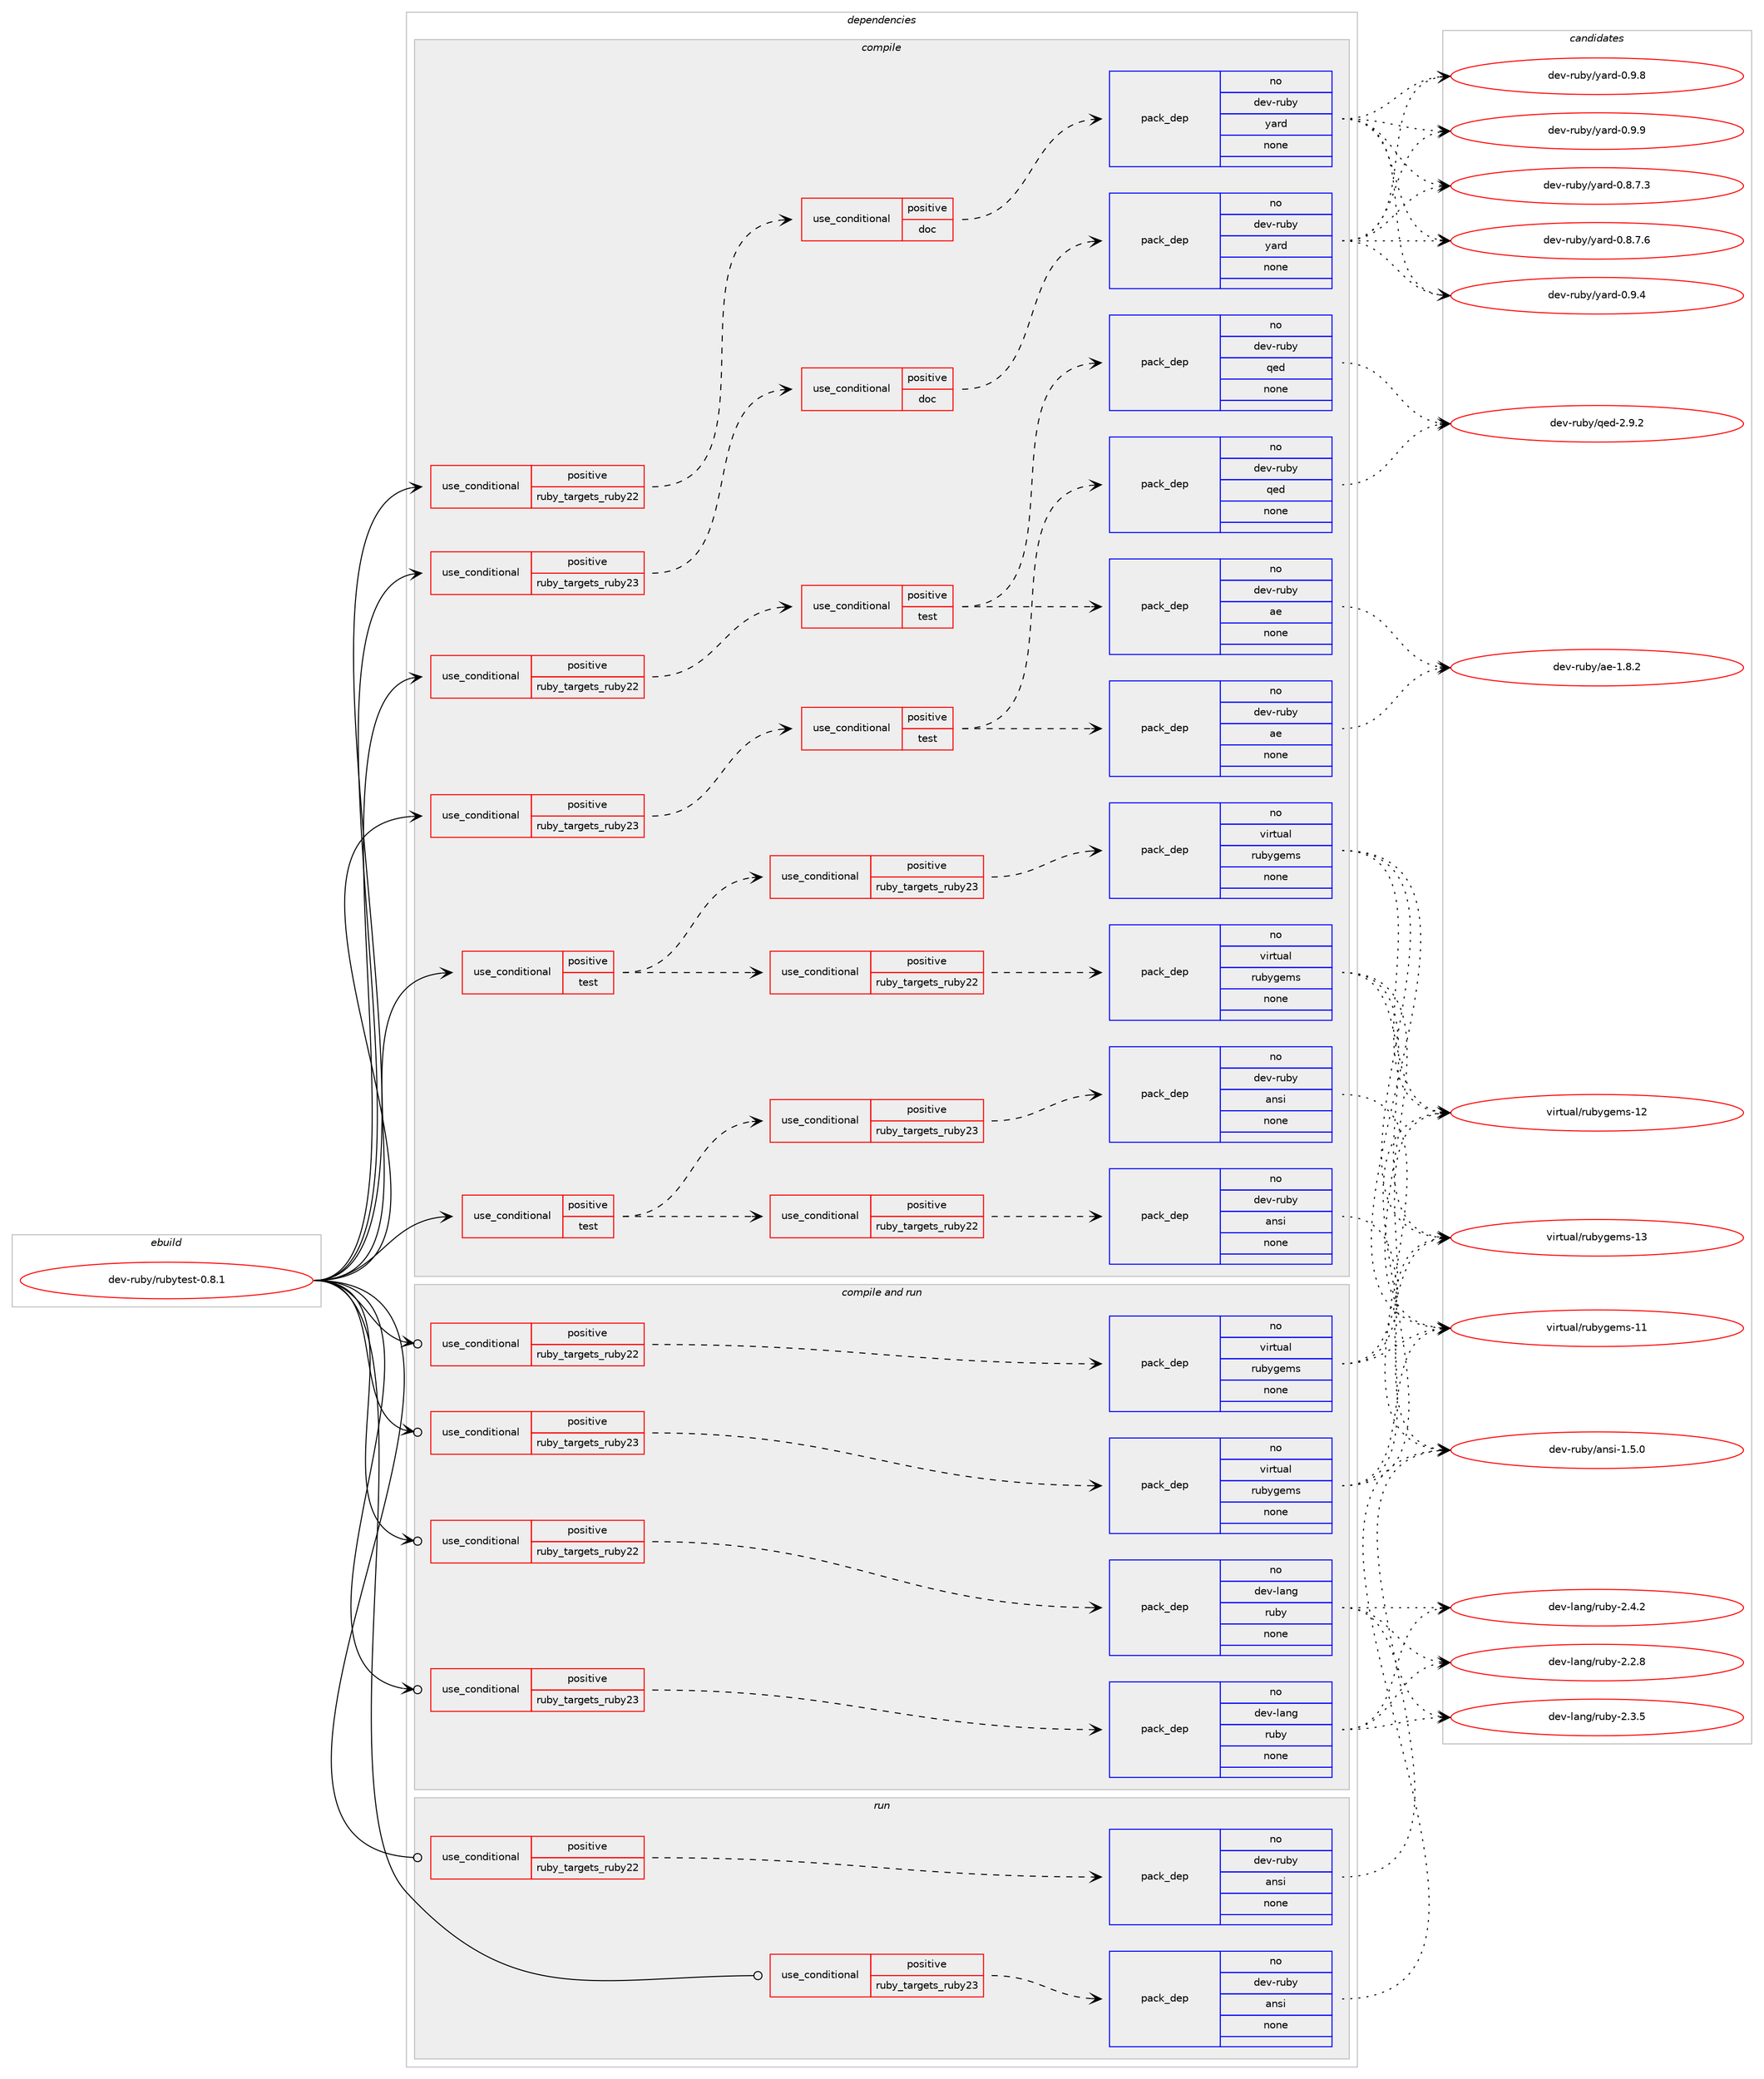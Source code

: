 digraph prolog {

# *************
# Graph options
# *************

newrank=true;
concentrate=true;
compound=true;
graph [rankdir=LR,fontname=Helvetica,fontsize=10,ranksep=1.5];#, ranksep=2.5, nodesep=0.2];
edge  [arrowhead=vee];
node  [fontname=Helvetica,fontsize=10];

# **********
# The ebuild
# **********

subgraph cluster_leftcol {
color=gray;
rank=same;
label=<<i>ebuild</i>>;
id [label="dev-ruby/rubytest-0.8.1", color=red, width=4, href="../dev-ruby/rubytest-0.8.1.svg"];
}

# ****************
# The dependencies
# ****************

subgraph cluster_midcol {
color=gray;
label=<<i>dependencies</i>>;
subgraph cluster_compile {
fillcolor="#eeeeee";
style=filled;
label=<<i>compile</i>>;
subgraph cond72334 {
dependency269398 [label=<<TABLE BORDER="0" CELLBORDER="1" CELLSPACING="0" CELLPADDING="4"><TR><TD ROWSPAN="3" CELLPADDING="10">use_conditional</TD></TR><TR><TD>positive</TD></TR><TR><TD>ruby_targets_ruby22</TD></TR></TABLE>>, shape=none, color=red];
subgraph cond72335 {
dependency269399 [label=<<TABLE BORDER="0" CELLBORDER="1" CELLSPACING="0" CELLPADDING="4"><TR><TD ROWSPAN="3" CELLPADDING="10">use_conditional</TD></TR><TR><TD>positive</TD></TR><TR><TD>doc</TD></TR></TABLE>>, shape=none, color=red];
subgraph pack192950 {
dependency269400 [label=<<TABLE BORDER="0" CELLBORDER="1" CELLSPACING="0" CELLPADDING="4" WIDTH="220"><TR><TD ROWSPAN="6" CELLPADDING="30">pack_dep</TD></TR><TR><TD WIDTH="110">no</TD></TR><TR><TD>dev-ruby</TD></TR><TR><TD>yard</TD></TR><TR><TD>none</TD></TR><TR><TD></TD></TR></TABLE>>, shape=none, color=blue];
}
dependency269399:e -> dependency269400:w [weight=20,style="dashed",arrowhead="vee"];
}
dependency269398:e -> dependency269399:w [weight=20,style="dashed",arrowhead="vee"];
}
id:e -> dependency269398:w [weight=20,style="solid",arrowhead="vee"];
subgraph cond72336 {
dependency269401 [label=<<TABLE BORDER="0" CELLBORDER="1" CELLSPACING="0" CELLPADDING="4"><TR><TD ROWSPAN="3" CELLPADDING="10">use_conditional</TD></TR><TR><TD>positive</TD></TR><TR><TD>ruby_targets_ruby22</TD></TR></TABLE>>, shape=none, color=red];
subgraph cond72337 {
dependency269402 [label=<<TABLE BORDER="0" CELLBORDER="1" CELLSPACING="0" CELLPADDING="4"><TR><TD ROWSPAN="3" CELLPADDING="10">use_conditional</TD></TR><TR><TD>positive</TD></TR><TR><TD>test</TD></TR></TABLE>>, shape=none, color=red];
subgraph pack192951 {
dependency269403 [label=<<TABLE BORDER="0" CELLBORDER="1" CELLSPACING="0" CELLPADDING="4" WIDTH="220"><TR><TD ROWSPAN="6" CELLPADDING="30">pack_dep</TD></TR><TR><TD WIDTH="110">no</TD></TR><TR><TD>dev-ruby</TD></TR><TR><TD>ae</TD></TR><TR><TD>none</TD></TR><TR><TD></TD></TR></TABLE>>, shape=none, color=blue];
}
dependency269402:e -> dependency269403:w [weight=20,style="dashed",arrowhead="vee"];
subgraph pack192952 {
dependency269404 [label=<<TABLE BORDER="0" CELLBORDER="1" CELLSPACING="0" CELLPADDING="4" WIDTH="220"><TR><TD ROWSPAN="6" CELLPADDING="30">pack_dep</TD></TR><TR><TD WIDTH="110">no</TD></TR><TR><TD>dev-ruby</TD></TR><TR><TD>qed</TD></TR><TR><TD>none</TD></TR><TR><TD></TD></TR></TABLE>>, shape=none, color=blue];
}
dependency269402:e -> dependency269404:w [weight=20,style="dashed",arrowhead="vee"];
}
dependency269401:e -> dependency269402:w [weight=20,style="dashed",arrowhead="vee"];
}
id:e -> dependency269401:w [weight=20,style="solid",arrowhead="vee"];
subgraph cond72338 {
dependency269405 [label=<<TABLE BORDER="0" CELLBORDER="1" CELLSPACING="0" CELLPADDING="4"><TR><TD ROWSPAN="3" CELLPADDING="10">use_conditional</TD></TR><TR><TD>positive</TD></TR><TR><TD>ruby_targets_ruby23</TD></TR></TABLE>>, shape=none, color=red];
subgraph cond72339 {
dependency269406 [label=<<TABLE BORDER="0" CELLBORDER="1" CELLSPACING="0" CELLPADDING="4"><TR><TD ROWSPAN="3" CELLPADDING="10">use_conditional</TD></TR><TR><TD>positive</TD></TR><TR><TD>doc</TD></TR></TABLE>>, shape=none, color=red];
subgraph pack192953 {
dependency269407 [label=<<TABLE BORDER="0" CELLBORDER="1" CELLSPACING="0" CELLPADDING="4" WIDTH="220"><TR><TD ROWSPAN="6" CELLPADDING="30">pack_dep</TD></TR><TR><TD WIDTH="110">no</TD></TR><TR><TD>dev-ruby</TD></TR><TR><TD>yard</TD></TR><TR><TD>none</TD></TR><TR><TD></TD></TR></TABLE>>, shape=none, color=blue];
}
dependency269406:e -> dependency269407:w [weight=20,style="dashed",arrowhead="vee"];
}
dependency269405:e -> dependency269406:w [weight=20,style="dashed",arrowhead="vee"];
}
id:e -> dependency269405:w [weight=20,style="solid",arrowhead="vee"];
subgraph cond72340 {
dependency269408 [label=<<TABLE BORDER="0" CELLBORDER="1" CELLSPACING="0" CELLPADDING="4"><TR><TD ROWSPAN="3" CELLPADDING="10">use_conditional</TD></TR><TR><TD>positive</TD></TR><TR><TD>ruby_targets_ruby23</TD></TR></TABLE>>, shape=none, color=red];
subgraph cond72341 {
dependency269409 [label=<<TABLE BORDER="0" CELLBORDER="1" CELLSPACING="0" CELLPADDING="4"><TR><TD ROWSPAN="3" CELLPADDING="10">use_conditional</TD></TR><TR><TD>positive</TD></TR><TR><TD>test</TD></TR></TABLE>>, shape=none, color=red];
subgraph pack192954 {
dependency269410 [label=<<TABLE BORDER="0" CELLBORDER="1" CELLSPACING="0" CELLPADDING="4" WIDTH="220"><TR><TD ROWSPAN="6" CELLPADDING="30">pack_dep</TD></TR><TR><TD WIDTH="110">no</TD></TR><TR><TD>dev-ruby</TD></TR><TR><TD>ae</TD></TR><TR><TD>none</TD></TR><TR><TD></TD></TR></TABLE>>, shape=none, color=blue];
}
dependency269409:e -> dependency269410:w [weight=20,style="dashed",arrowhead="vee"];
subgraph pack192955 {
dependency269411 [label=<<TABLE BORDER="0" CELLBORDER="1" CELLSPACING="0" CELLPADDING="4" WIDTH="220"><TR><TD ROWSPAN="6" CELLPADDING="30">pack_dep</TD></TR><TR><TD WIDTH="110">no</TD></TR><TR><TD>dev-ruby</TD></TR><TR><TD>qed</TD></TR><TR><TD>none</TD></TR><TR><TD></TD></TR></TABLE>>, shape=none, color=blue];
}
dependency269409:e -> dependency269411:w [weight=20,style="dashed",arrowhead="vee"];
}
dependency269408:e -> dependency269409:w [weight=20,style="dashed",arrowhead="vee"];
}
id:e -> dependency269408:w [weight=20,style="solid",arrowhead="vee"];
subgraph cond72342 {
dependency269412 [label=<<TABLE BORDER="0" CELLBORDER="1" CELLSPACING="0" CELLPADDING="4"><TR><TD ROWSPAN="3" CELLPADDING="10">use_conditional</TD></TR><TR><TD>positive</TD></TR><TR><TD>test</TD></TR></TABLE>>, shape=none, color=red];
subgraph cond72343 {
dependency269413 [label=<<TABLE BORDER="0" CELLBORDER="1" CELLSPACING="0" CELLPADDING="4"><TR><TD ROWSPAN="3" CELLPADDING="10">use_conditional</TD></TR><TR><TD>positive</TD></TR><TR><TD>ruby_targets_ruby22</TD></TR></TABLE>>, shape=none, color=red];
subgraph pack192956 {
dependency269414 [label=<<TABLE BORDER="0" CELLBORDER="1" CELLSPACING="0" CELLPADDING="4" WIDTH="220"><TR><TD ROWSPAN="6" CELLPADDING="30">pack_dep</TD></TR><TR><TD WIDTH="110">no</TD></TR><TR><TD>dev-ruby</TD></TR><TR><TD>ansi</TD></TR><TR><TD>none</TD></TR><TR><TD></TD></TR></TABLE>>, shape=none, color=blue];
}
dependency269413:e -> dependency269414:w [weight=20,style="dashed",arrowhead="vee"];
}
dependency269412:e -> dependency269413:w [weight=20,style="dashed",arrowhead="vee"];
subgraph cond72344 {
dependency269415 [label=<<TABLE BORDER="0" CELLBORDER="1" CELLSPACING="0" CELLPADDING="4"><TR><TD ROWSPAN="3" CELLPADDING="10">use_conditional</TD></TR><TR><TD>positive</TD></TR><TR><TD>ruby_targets_ruby23</TD></TR></TABLE>>, shape=none, color=red];
subgraph pack192957 {
dependency269416 [label=<<TABLE BORDER="0" CELLBORDER="1" CELLSPACING="0" CELLPADDING="4" WIDTH="220"><TR><TD ROWSPAN="6" CELLPADDING="30">pack_dep</TD></TR><TR><TD WIDTH="110">no</TD></TR><TR><TD>dev-ruby</TD></TR><TR><TD>ansi</TD></TR><TR><TD>none</TD></TR><TR><TD></TD></TR></TABLE>>, shape=none, color=blue];
}
dependency269415:e -> dependency269416:w [weight=20,style="dashed",arrowhead="vee"];
}
dependency269412:e -> dependency269415:w [weight=20,style="dashed",arrowhead="vee"];
}
id:e -> dependency269412:w [weight=20,style="solid",arrowhead="vee"];
subgraph cond72345 {
dependency269417 [label=<<TABLE BORDER="0" CELLBORDER="1" CELLSPACING="0" CELLPADDING="4"><TR><TD ROWSPAN="3" CELLPADDING="10">use_conditional</TD></TR><TR><TD>positive</TD></TR><TR><TD>test</TD></TR></TABLE>>, shape=none, color=red];
subgraph cond72346 {
dependency269418 [label=<<TABLE BORDER="0" CELLBORDER="1" CELLSPACING="0" CELLPADDING="4"><TR><TD ROWSPAN="3" CELLPADDING="10">use_conditional</TD></TR><TR><TD>positive</TD></TR><TR><TD>ruby_targets_ruby22</TD></TR></TABLE>>, shape=none, color=red];
subgraph pack192958 {
dependency269419 [label=<<TABLE BORDER="0" CELLBORDER="1" CELLSPACING="0" CELLPADDING="4" WIDTH="220"><TR><TD ROWSPAN="6" CELLPADDING="30">pack_dep</TD></TR><TR><TD WIDTH="110">no</TD></TR><TR><TD>virtual</TD></TR><TR><TD>rubygems</TD></TR><TR><TD>none</TD></TR><TR><TD></TD></TR></TABLE>>, shape=none, color=blue];
}
dependency269418:e -> dependency269419:w [weight=20,style="dashed",arrowhead="vee"];
}
dependency269417:e -> dependency269418:w [weight=20,style="dashed",arrowhead="vee"];
subgraph cond72347 {
dependency269420 [label=<<TABLE BORDER="0" CELLBORDER="1" CELLSPACING="0" CELLPADDING="4"><TR><TD ROWSPAN="3" CELLPADDING="10">use_conditional</TD></TR><TR><TD>positive</TD></TR><TR><TD>ruby_targets_ruby23</TD></TR></TABLE>>, shape=none, color=red];
subgraph pack192959 {
dependency269421 [label=<<TABLE BORDER="0" CELLBORDER="1" CELLSPACING="0" CELLPADDING="4" WIDTH="220"><TR><TD ROWSPAN="6" CELLPADDING="30">pack_dep</TD></TR><TR><TD WIDTH="110">no</TD></TR><TR><TD>virtual</TD></TR><TR><TD>rubygems</TD></TR><TR><TD>none</TD></TR><TR><TD></TD></TR></TABLE>>, shape=none, color=blue];
}
dependency269420:e -> dependency269421:w [weight=20,style="dashed",arrowhead="vee"];
}
dependency269417:e -> dependency269420:w [weight=20,style="dashed",arrowhead="vee"];
}
id:e -> dependency269417:w [weight=20,style="solid",arrowhead="vee"];
}
subgraph cluster_compileandrun {
fillcolor="#eeeeee";
style=filled;
label=<<i>compile and run</i>>;
subgraph cond72348 {
dependency269422 [label=<<TABLE BORDER="0" CELLBORDER="1" CELLSPACING="0" CELLPADDING="4"><TR><TD ROWSPAN="3" CELLPADDING="10">use_conditional</TD></TR><TR><TD>positive</TD></TR><TR><TD>ruby_targets_ruby22</TD></TR></TABLE>>, shape=none, color=red];
subgraph pack192960 {
dependency269423 [label=<<TABLE BORDER="0" CELLBORDER="1" CELLSPACING="0" CELLPADDING="4" WIDTH="220"><TR><TD ROWSPAN="6" CELLPADDING="30">pack_dep</TD></TR><TR><TD WIDTH="110">no</TD></TR><TR><TD>dev-lang</TD></TR><TR><TD>ruby</TD></TR><TR><TD>none</TD></TR><TR><TD></TD></TR></TABLE>>, shape=none, color=blue];
}
dependency269422:e -> dependency269423:w [weight=20,style="dashed",arrowhead="vee"];
}
id:e -> dependency269422:w [weight=20,style="solid",arrowhead="odotvee"];
subgraph cond72349 {
dependency269424 [label=<<TABLE BORDER="0" CELLBORDER="1" CELLSPACING="0" CELLPADDING="4"><TR><TD ROWSPAN="3" CELLPADDING="10">use_conditional</TD></TR><TR><TD>positive</TD></TR><TR><TD>ruby_targets_ruby22</TD></TR></TABLE>>, shape=none, color=red];
subgraph pack192961 {
dependency269425 [label=<<TABLE BORDER="0" CELLBORDER="1" CELLSPACING="0" CELLPADDING="4" WIDTH="220"><TR><TD ROWSPAN="6" CELLPADDING="30">pack_dep</TD></TR><TR><TD WIDTH="110">no</TD></TR><TR><TD>virtual</TD></TR><TR><TD>rubygems</TD></TR><TR><TD>none</TD></TR><TR><TD></TD></TR></TABLE>>, shape=none, color=blue];
}
dependency269424:e -> dependency269425:w [weight=20,style="dashed",arrowhead="vee"];
}
id:e -> dependency269424:w [weight=20,style="solid",arrowhead="odotvee"];
subgraph cond72350 {
dependency269426 [label=<<TABLE BORDER="0" CELLBORDER="1" CELLSPACING="0" CELLPADDING="4"><TR><TD ROWSPAN="3" CELLPADDING="10">use_conditional</TD></TR><TR><TD>positive</TD></TR><TR><TD>ruby_targets_ruby23</TD></TR></TABLE>>, shape=none, color=red];
subgraph pack192962 {
dependency269427 [label=<<TABLE BORDER="0" CELLBORDER="1" CELLSPACING="0" CELLPADDING="4" WIDTH="220"><TR><TD ROWSPAN="6" CELLPADDING="30">pack_dep</TD></TR><TR><TD WIDTH="110">no</TD></TR><TR><TD>dev-lang</TD></TR><TR><TD>ruby</TD></TR><TR><TD>none</TD></TR><TR><TD></TD></TR></TABLE>>, shape=none, color=blue];
}
dependency269426:e -> dependency269427:w [weight=20,style="dashed",arrowhead="vee"];
}
id:e -> dependency269426:w [weight=20,style="solid",arrowhead="odotvee"];
subgraph cond72351 {
dependency269428 [label=<<TABLE BORDER="0" CELLBORDER="1" CELLSPACING="0" CELLPADDING="4"><TR><TD ROWSPAN="3" CELLPADDING="10">use_conditional</TD></TR><TR><TD>positive</TD></TR><TR><TD>ruby_targets_ruby23</TD></TR></TABLE>>, shape=none, color=red];
subgraph pack192963 {
dependency269429 [label=<<TABLE BORDER="0" CELLBORDER="1" CELLSPACING="0" CELLPADDING="4" WIDTH="220"><TR><TD ROWSPAN="6" CELLPADDING="30">pack_dep</TD></TR><TR><TD WIDTH="110">no</TD></TR><TR><TD>virtual</TD></TR><TR><TD>rubygems</TD></TR><TR><TD>none</TD></TR><TR><TD></TD></TR></TABLE>>, shape=none, color=blue];
}
dependency269428:e -> dependency269429:w [weight=20,style="dashed",arrowhead="vee"];
}
id:e -> dependency269428:w [weight=20,style="solid",arrowhead="odotvee"];
}
subgraph cluster_run {
fillcolor="#eeeeee";
style=filled;
label=<<i>run</i>>;
subgraph cond72352 {
dependency269430 [label=<<TABLE BORDER="0" CELLBORDER="1" CELLSPACING="0" CELLPADDING="4"><TR><TD ROWSPAN="3" CELLPADDING="10">use_conditional</TD></TR><TR><TD>positive</TD></TR><TR><TD>ruby_targets_ruby22</TD></TR></TABLE>>, shape=none, color=red];
subgraph pack192964 {
dependency269431 [label=<<TABLE BORDER="0" CELLBORDER="1" CELLSPACING="0" CELLPADDING="4" WIDTH="220"><TR><TD ROWSPAN="6" CELLPADDING="30">pack_dep</TD></TR><TR><TD WIDTH="110">no</TD></TR><TR><TD>dev-ruby</TD></TR><TR><TD>ansi</TD></TR><TR><TD>none</TD></TR><TR><TD></TD></TR></TABLE>>, shape=none, color=blue];
}
dependency269430:e -> dependency269431:w [weight=20,style="dashed",arrowhead="vee"];
}
id:e -> dependency269430:w [weight=20,style="solid",arrowhead="odot"];
subgraph cond72353 {
dependency269432 [label=<<TABLE BORDER="0" CELLBORDER="1" CELLSPACING="0" CELLPADDING="4"><TR><TD ROWSPAN="3" CELLPADDING="10">use_conditional</TD></TR><TR><TD>positive</TD></TR><TR><TD>ruby_targets_ruby23</TD></TR></TABLE>>, shape=none, color=red];
subgraph pack192965 {
dependency269433 [label=<<TABLE BORDER="0" CELLBORDER="1" CELLSPACING="0" CELLPADDING="4" WIDTH="220"><TR><TD ROWSPAN="6" CELLPADDING="30">pack_dep</TD></TR><TR><TD WIDTH="110">no</TD></TR><TR><TD>dev-ruby</TD></TR><TR><TD>ansi</TD></TR><TR><TD>none</TD></TR><TR><TD></TD></TR></TABLE>>, shape=none, color=blue];
}
dependency269432:e -> dependency269433:w [weight=20,style="dashed",arrowhead="vee"];
}
id:e -> dependency269432:w [weight=20,style="solid",arrowhead="odot"];
}
}

# **************
# The candidates
# **************

subgraph cluster_choices {
rank=same;
color=gray;
label=<<i>candidates</i>>;

subgraph choice192950 {
color=black;
nodesep=1;
choice100101118451141179812147121971141004548465646554651 [label="dev-ruby/yard-0.8.7.3", color=red, width=4,href="../dev-ruby/yard-0.8.7.3.svg"];
choice100101118451141179812147121971141004548465646554654 [label="dev-ruby/yard-0.8.7.6", color=red, width=4,href="../dev-ruby/yard-0.8.7.6.svg"];
choice10010111845114117981214712197114100454846574652 [label="dev-ruby/yard-0.9.4", color=red, width=4,href="../dev-ruby/yard-0.9.4.svg"];
choice10010111845114117981214712197114100454846574656 [label="dev-ruby/yard-0.9.8", color=red, width=4,href="../dev-ruby/yard-0.9.8.svg"];
choice10010111845114117981214712197114100454846574657 [label="dev-ruby/yard-0.9.9", color=red, width=4,href="../dev-ruby/yard-0.9.9.svg"];
dependency269400:e -> choice100101118451141179812147121971141004548465646554651:w [style=dotted,weight="100"];
dependency269400:e -> choice100101118451141179812147121971141004548465646554654:w [style=dotted,weight="100"];
dependency269400:e -> choice10010111845114117981214712197114100454846574652:w [style=dotted,weight="100"];
dependency269400:e -> choice10010111845114117981214712197114100454846574656:w [style=dotted,weight="100"];
dependency269400:e -> choice10010111845114117981214712197114100454846574657:w [style=dotted,weight="100"];
}
subgraph choice192951 {
color=black;
nodesep=1;
choice10010111845114117981214797101454946564650 [label="dev-ruby/ae-1.8.2", color=red, width=4,href="../dev-ruby/ae-1.8.2.svg"];
dependency269403:e -> choice10010111845114117981214797101454946564650:w [style=dotted,weight="100"];
}
subgraph choice192952 {
color=black;
nodesep=1;
choice100101118451141179812147113101100455046574650 [label="dev-ruby/qed-2.9.2", color=red, width=4,href="../dev-ruby/qed-2.9.2.svg"];
dependency269404:e -> choice100101118451141179812147113101100455046574650:w [style=dotted,weight="100"];
}
subgraph choice192953 {
color=black;
nodesep=1;
choice100101118451141179812147121971141004548465646554651 [label="dev-ruby/yard-0.8.7.3", color=red, width=4,href="../dev-ruby/yard-0.8.7.3.svg"];
choice100101118451141179812147121971141004548465646554654 [label="dev-ruby/yard-0.8.7.6", color=red, width=4,href="../dev-ruby/yard-0.8.7.6.svg"];
choice10010111845114117981214712197114100454846574652 [label="dev-ruby/yard-0.9.4", color=red, width=4,href="../dev-ruby/yard-0.9.4.svg"];
choice10010111845114117981214712197114100454846574656 [label="dev-ruby/yard-0.9.8", color=red, width=4,href="../dev-ruby/yard-0.9.8.svg"];
choice10010111845114117981214712197114100454846574657 [label="dev-ruby/yard-0.9.9", color=red, width=4,href="../dev-ruby/yard-0.9.9.svg"];
dependency269407:e -> choice100101118451141179812147121971141004548465646554651:w [style=dotted,weight="100"];
dependency269407:e -> choice100101118451141179812147121971141004548465646554654:w [style=dotted,weight="100"];
dependency269407:e -> choice10010111845114117981214712197114100454846574652:w [style=dotted,weight="100"];
dependency269407:e -> choice10010111845114117981214712197114100454846574656:w [style=dotted,weight="100"];
dependency269407:e -> choice10010111845114117981214712197114100454846574657:w [style=dotted,weight="100"];
}
subgraph choice192954 {
color=black;
nodesep=1;
choice10010111845114117981214797101454946564650 [label="dev-ruby/ae-1.8.2", color=red, width=4,href="../dev-ruby/ae-1.8.2.svg"];
dependency269410:e -> choice10010111845114117981214797101454946564650:w [style=dotted,weight="100"];
}
subgraph choice192955 {
color=black;
nodesep=1;
choice100101118451141179812147113101100455046574650 [label="dev-ruby/qed-2.9.2", color=red, width=4,href="../dev-ruby/qed-2.9.2.svg"];
dependency269411:e -> choice100101118451141179812147113101100455046574650:w [style=dotted,weight="100"];
}
subgraph choice192956 {
color=black;
nodesep=1;
choice10010111845114117981214797110115105454946534648 [label="dev-ruby/ansi-1.5.0", color=red, width=4,href="../dev-ruby/ansi-1.5.0.svg"];
dependency269414:e -> choice10010111845114117981214797110115105454946534648:w [style=dotted,weight="100"];
}
subgraph choice192957 {
color=black;
nodesep=1;
choice10010111845114117981214797110115105454946534648 [label="dev-ruby/ansi-1.5.0", color=red, width=4,href="../dev-ruby/ansi-1.5.0.svg"];
dependency269416:e -> choice10010111845114117981214797110115105454946534648:w [style=dotted,weight="100"];
}
subgraph choice192958 {
color=black;
nodesep=1;
choice118105114116117971084711411798121103101109115454949 [label="virtual/rubygems-11", color=red, width=4,href="../virtual/rubygems-11.svg"];
choice118105114116117971084711411798121103101109115454950 [label="virtual/rubygems-12", color=red, width=4,href="../virtual/rubygems-12.svg"];
choice118105114116117971084711411798121103101109115454951 [label="virtual/rubygems-13", color=red, width=4,href="../virtual/rubygems-13.svg"];
dependency269419:e -> choice118105114116117971084711411798121103101109115454949:w [style=dotted,weight="100"];
dependency269419:e -> choice118105114116117971084711411798121103101109115454950:w [style=dotted,weight="100"];
dependency269419:e -> choice118105114116117971084711411798121103101109115454951:w [style=dotted,weight="100"];
}
subgraph choice192959 {
color=black;
nodesep=1;
choice118105114116117971084711411798121103101109115454949 [label="virtual/rubygems-11", color=red, width=4,href="../virtual/rubygems-11.svg"];
choice118105114116117971084711411798121103101109115454950 [label="virtual/rubygems-12", color=red, width=4,href="../virtual/rubygems-12.svg"];
choice118105114116117971084711411798121103101109115454951 [label="virtual/rubygems-13", color=red, width=4,href="../virtual/rubygems-13.svg"];
dependency269421:e -> choice118105114116117971084711411798121103101109115454949:w [style=dotted,weight="100"];
dependency269421:e -> choice118105114116117971084711411798121103101109115454950:w [style=dotted,weight="100"];
dependency269421:e -> choice118105114116117971084711411798121103101109115454951:w [style=dotted,weight="100"];
}
subgraph choice192960 {
color=black;
nodesep=1;
choice10010111845108971101034711411798121455046504656 [label="dev-lang/ruby-2.2.8", color=red, width=4,href="../dev-lang/ruby-2.2.8.svg"];
choice10010111845108971101034711411798121455046514653 [label="dev-lang/ruby-2.3.5", color=red, width=4,href="../dev-lang/ruby-2.3.5.svg"];
choice10010111845108971101034711411798121455046524650 [label="dev-lang/ruby-2.4.2", color=red, width=4,href="../dev-lang/ruby-2.4.2.svg"];
dependency269423:e -> choice10010111845108971101034711411798121455046504656:w [style=dotted,weight="100"];
dependency269423:e -> choice10010111845108971101034711411798121455046514653:w [style=dotted,weight="100"];
dependency269423:e -> choice10010111845108971101034711411798121455046524650:w [style=dotted,weight="100"];
}
subgraph choice192961 {
color=black;
nodesep=1;
choice118105114116117971084711411798121103101109115454949 [label="virtual/rubygems-11", color=red, width=4,href="../virtual/rubygems-11.svg"];
choice118105114116117971084711411798121103101109115454950 [label="virtual/rubygems-12", color=red, width=4,href="../virtual/rubygems-12.svg"];
choice118105114116117971084711411798121103101109115454951 [label="virtual/rubygems-13", color=red, width=4,href="../virtual/rubygems-13.svg"];
dependency269425:e -> choice118105114116117971084711411798121103101109115454949:w [style=dotted,weight="100"];
dependency269425:e -> choice118105114116117971084711411798121103101109115454950:w [style=dotted,weight="100"];
dependency269425:e -> choice118105114116117971084711411798121103101109115454951:w [style=dotted,weight="100"];
}
subgraph choice192962 {
color=black;
nodesep=1;
choice10010111845108971101034711411798121455046504656 [label="dev-lang/ruby-2.2.8", color=red, width=4,href="../dev-lang/ruby-2.2.8.svg"];
choice10010111845108971101034711411798121455046514653 [label="dev-lang/ruby-2.3.5", color=red, width=4,href="../dev-lang/ruby-2.3.5.svg"];
choice10010111845108971101034711411798121455046524650 [label="dev-lang/ruby-2.4.2", color=red, width=4,href="../dev-lang/ruby-2.4.2.svg"];
dependency269427:e -> choice10010111845108971101034711411798121455046504656:w [style=dotted,weight="100"];
dependency269427:e -> choice10010111845108971101034711411798121455046514653:w [style=dotted,weight="100"];
dependency269427:e -> choice10010111845108971101034711411798121455046524650:w [style=dotted,weight="100"];
}
subgraph choice192963 {
color=black;
nodesep=1;
choice118105114116117971084711411798121103101109115454949 [label="virtual/rubygems-11", color=red, width=4,href="../virtual/rubygems-11.svg"];
choice118105114116117971084711411798121103101109115454950 [label="virtual/rubygems-12", color=red, width=4,href="../virtual/rubygems-12.svg"];
choice118105114116117971084711411798121103101109115454951 [label="virtual/rubygems-13", color=red, width=4,href="../virtual/rubygems-13.svg"];
dependency269429:e -> choice118105114116117971084711411798121103101109115454949:w [style=dotted,weight="100"];
dependency269429:e -> choice118105114116117971084711411798121103101109115454950:w [style=dotted,weight="100"];
dependency269429:e -> choice118105114116117971084711411798121103101109115454951:w [style=dotted,weight="100"];
}
subgraph choice192964 {
color=black;
nodesep=1;
choice10010111845114117981214797110115105454946534648 [label="dev-ruby/ansi-1.5.0", color=red, width=4,href="../dev-ruby/ansi-1.5.0.svg"];
dependency269431:e -> choice10010111845114117981214797110115105454946534648:w [style=dotted,weight="100"];
}
subgraph choice192965 {
color=black;
nodesep=1;
choice10010111845114117981214797110115105454946534648 [label="dev-ruby/ansi-1.5.0", color=red, width=4,href="../dev-ruby/ansi-1.5.0.svg"];
dependency269433:e -> choice10010111845114117981214797110115105454946534648:w [style=dotted,weight="100"];
}
}

}
